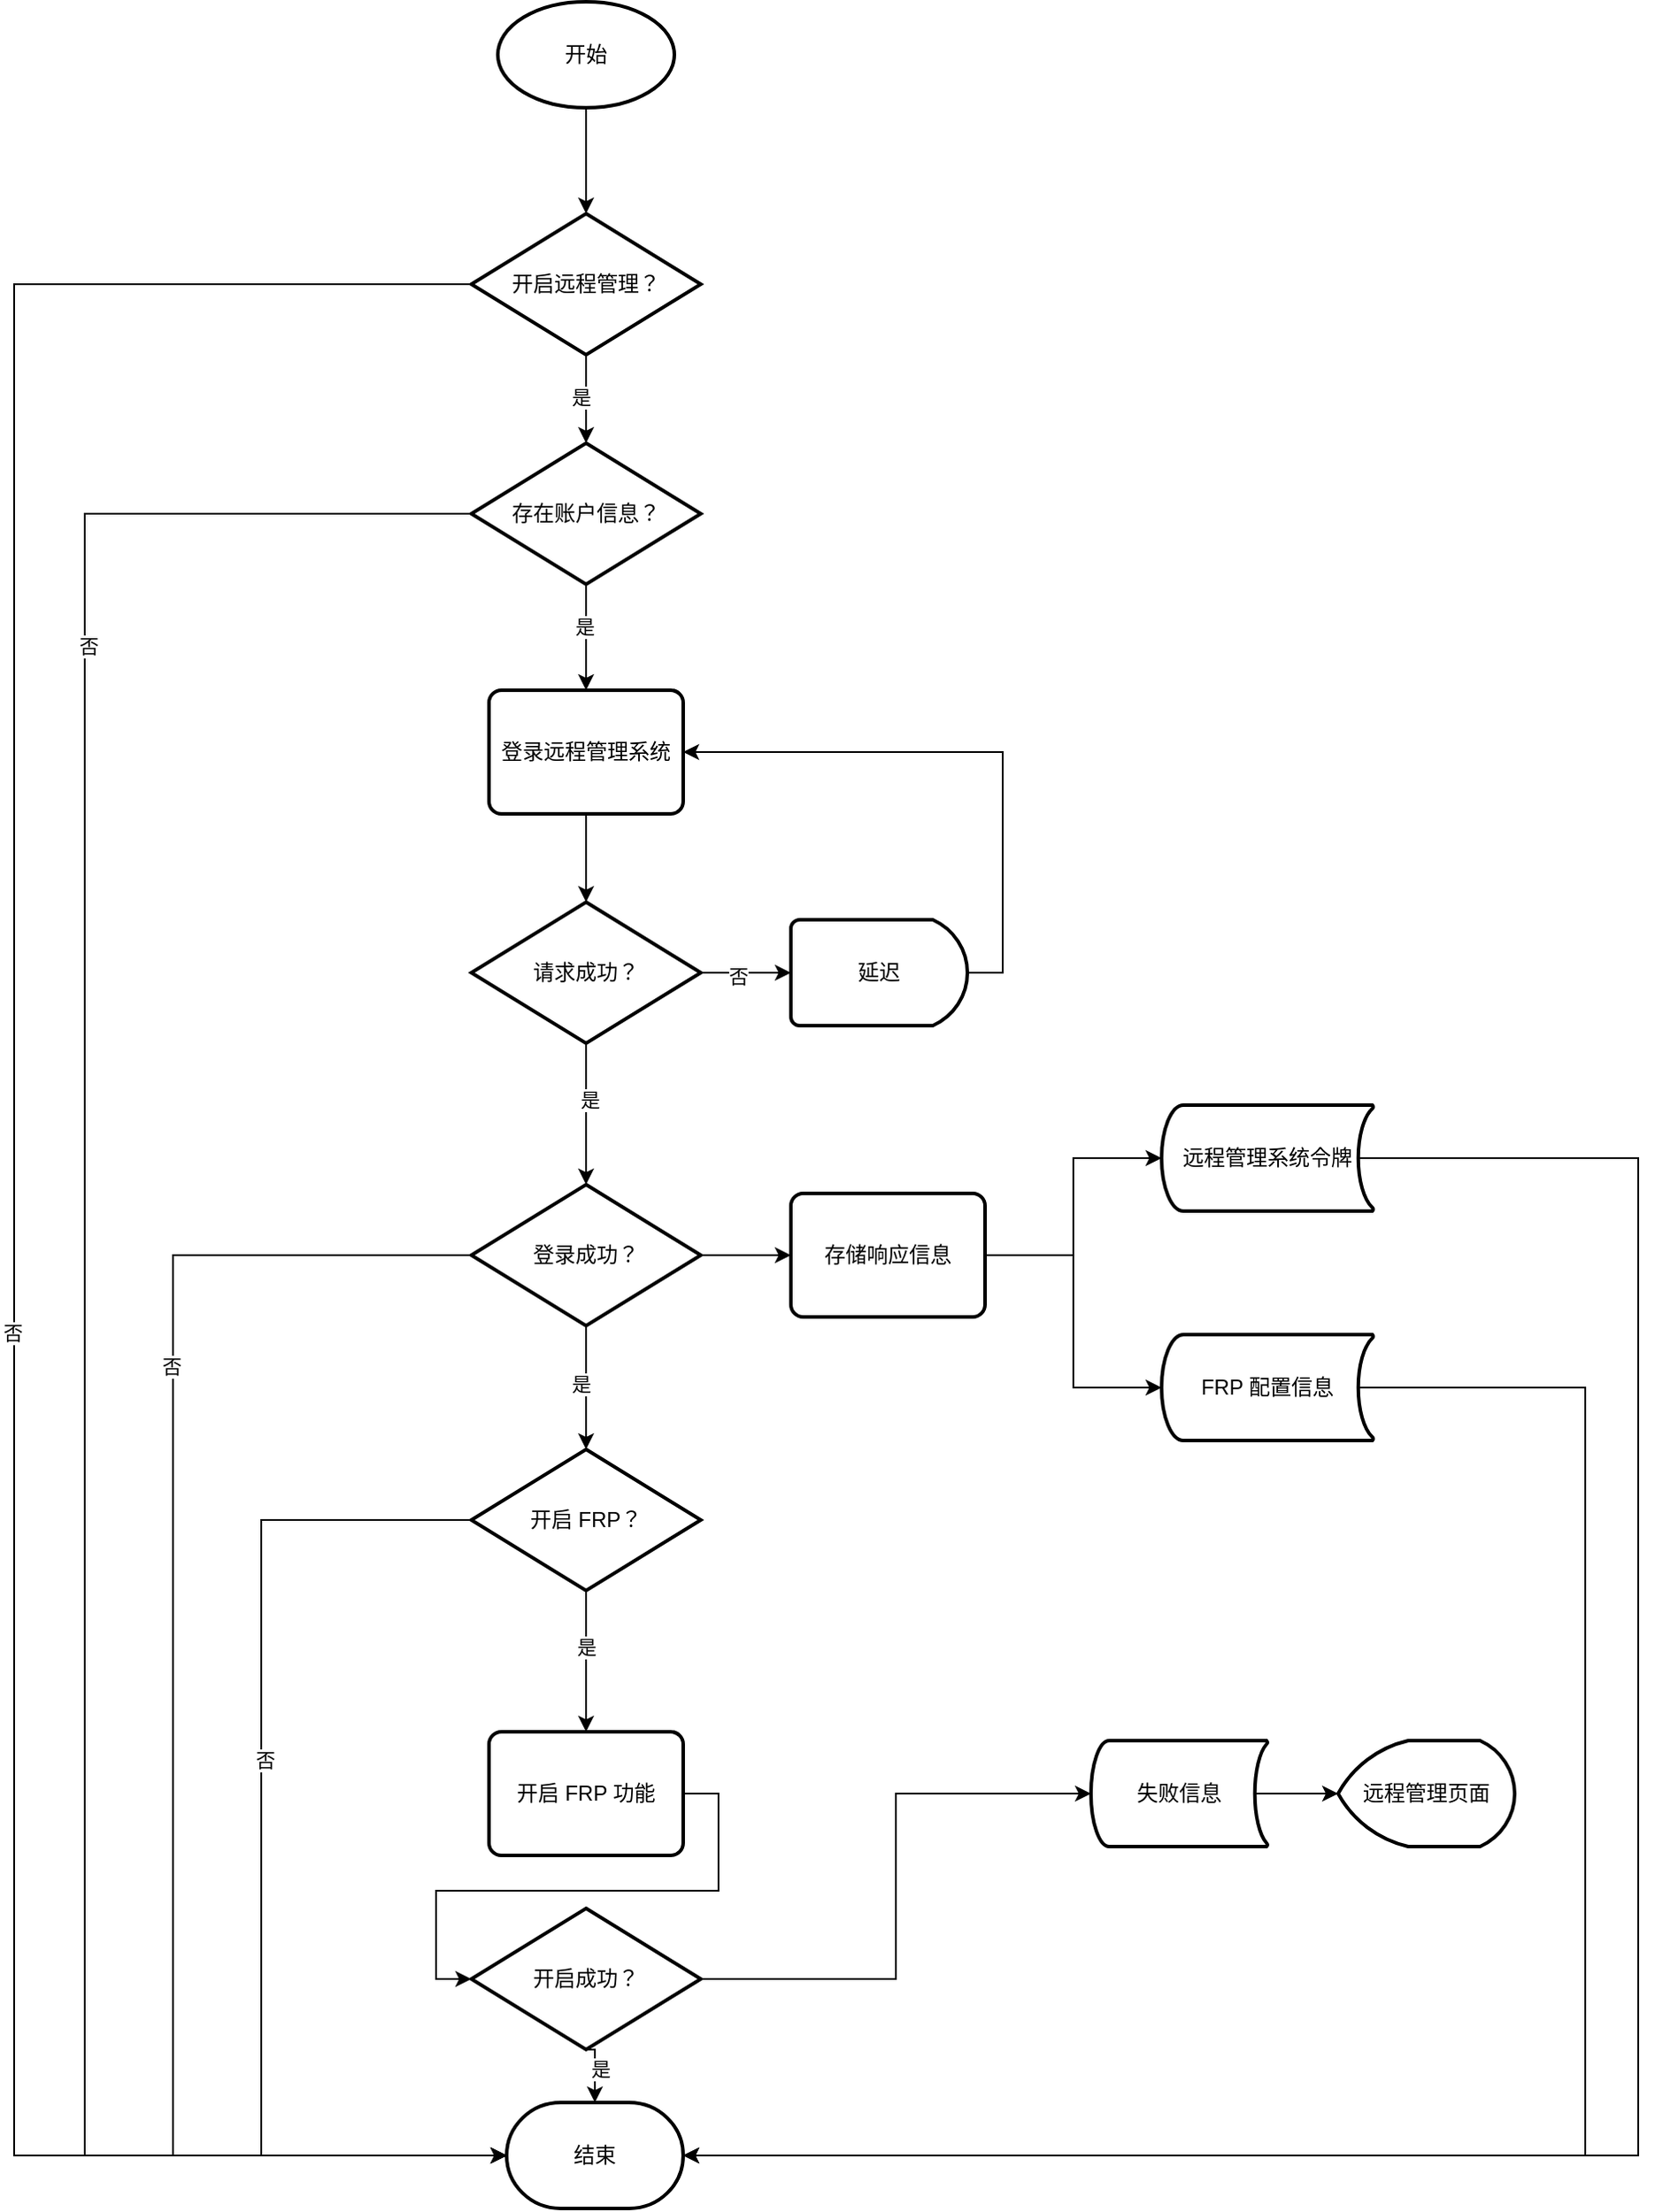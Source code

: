 <mxfile version="27.1.4">
  <diagram name="第 1 页" id="yD-78iKWsWDVwUxhtzjX">
    <mxGraphModel dx="1106" dy="1740" grid="1" gridSize="10" guides="1" tooltips="1" connect="1" arrows="1" fold="1" page="1" pageScale="1" pageWidth="827" pageHeight="1169" math="0" shadow="0">
      <root>
        <mxCell id="0" />
        <mxCell id="1" parent="0" />
        <mxCell id="MN7jsWoNgYW6COMokSLC-3" value="" style="edgeStyle=orthogonalEdgeStyle;rounded=0;orthogonalLoop=1;jettySize=auto;html=1;" edge="1" parent="1" source="MN7jsWoNgYW6COMokSLC-1" target="MN7jsWoNgYW6COMokSLC-2">
          <mxGeometry relative="1" as="geometry" />
        </mxCell>
        <mxCell id="MN7jsWoNgYW6COMokSLC-1" value="开始" style="strokeWidth=2;html=1;shape=mxgraph.flowchart.start_1;whiteSpace=wrap;" vertex="1" parent="1">
          <mxGeometry x="314" y="-150" width="100" height="60" as="geometry" />
        </mxCell>
        <mxCell id="MN7jsWoNgYW6COMokSLC-5" value="" style="edgeStyle=orthogonalEdgeStyle;rounded=0;orthogonalLoop=1;jettySize=auto;html=1;" edge="1" parent="1" source="MN7jsWoNgYW6COMokSLC-2" target="MN7jsWoNgYW6COMokSLC-4">
          <mxGeometry relative="1" as="geometry" />
        </mxCell>
        <mxCell id="MN7jsWoNgYW6COMokSLC-6" value="是" style="edgeLabel;html=1;align=center;verticalAlign=middle;resizable=0;points=[];" vertex="1" connectable="0" parent="MN7jsWoNgYW6COMokSLC-5">
          <mxGeometry x="-0.05" y="-3" relative="1" as="geometry">
            <mxPoint as="offset" />
          </mxGeometry>
        </mxCell>
        <mxCell id="MN7jsWoNgYW6COMokSLC-2" value="开启远程管理？" style="rhombus;whiteSpace=wrap;html=1;strokeWidth=2;" vertex="1" parent="1">
          <mxGeometry x="299" y="-30" width="130" height="80" as="geometry" />
        </mxCell>
        <mxCell id="MN7jsWoNgYW6COMokSLC-13" style="edgeStyle=orthogonalEdgeStyle;rounded=0;orthogonalLoop=1;jettySize=auto;html=1;exitX=0.5;exitY=1;exitDx=0;exitDy=0;entryX=0.5;entryY=0;entryDx=0;entryDy=0;" edge="1" parent="1" source="MN7jsWoNgYW6COMokSLC-4" target="MN7jsWoNgYW6COMokSLC-12">
          <mxGeometry relative="1" as="geometry" />
        </mxCell>
        <mxCell id="MN7jsWoNgYW6COMokSLC-14" value="是" style="edgeLabel;html=1;align=center;verticalAlign=middle;resizable=0;points=[];" vertex="1" connectable="0" parent="MN7jsWoNgYW6COMokSLC-13">
          <mxGeometry x="-0.2" y="-1" relative="1" as="geometry">
            <mxPoint as="offset" />
          </mxGeometry>
        </mxCell>
        <mxCell id="MN7jsWoNgYW6COMokSLC-4" value="存在账户信息？" style="rhombus;whiteSpace=wrap;html=1;strokeWidth=2;" vertex="1" parent="1">
          <mxGeometry x="299" y="100" width="130" height="80" as="geometry" />
        </mxCell>
        <mxCell id="MN7jsWoNgYW6COMokSLC-7" value="结束" style="strokeWidth=2;html=1;shape=mxgraph.flowchart.terminator;whiteSpace=wrap;" vertex="1" parent="1">
          <mxGeometry x="319" y="1040" width="100" height="60" as="geometry" />
        </mxCell>
        <mxCell id="MN7jsWoNgYW6COMokSLC-8" style="edgeStyle=orthogonalEdgeStyle;rounded=0;orthogonalLoop=1;jettySize=auto;html=1;exitX=0;exitY=0.5;exitDx=0;exitDy=0;entryX=0;entryY=0.5;entryDx=0;entryDy=0;entryPerimeter=0;" edge="1" parent="1" source="MN7jsWoNgYW6COMokSLC-2" target="MN7jsWoNgYW6COMokSLC-7">
          <mxGeometry relative="1" as="geometry">
            <Array as="points">
              <mxPoint x="40" y="10" />
              <mxPoint x="40" y="1070" />
            </Array>
          </mxGeometry>
        </mxCell>
        <mxCell id="MN7jsWoNgYW6COMokSLC-9" value="否" style="edgeLabel;html=1;align=center;verticalAlign=middle;resizable=0;points=[];" vertex="1" connectable="0" parent="MN7jsWoNgYW6COMokSLC-8">
          <mxGeometry x="0.067" y="-1" relative="1" as="geometry">
            <mxPoint as="offset" />
          </mxGeometry>
        </mxCell>
        <mxCell id="MN7jsWoNgYW6COMokSLC-10" style="edgeStyle=orthogonalEdgeStyle;rounded=0;orthogonalLoop=1;jettySize=auto;html=1;exitX=0;exitY=0.5;exitDx=0;exitDy=0;entryX=0;entryY=0.5;entryDx=0;entryDy=0;entryPerimeter=0;" edge="1" parent="1" source="MN7jsWoNgYW6COMokSLC-4" target="MN7jsWoNgYW6COMokSLC-7">
          <mxGeometry relative="1" as="geometry">
            <mxPoint x="470" y="1060" as="targetPoint" />
            <Array as="points">
              <mxPoint x="80" y="140" />
              <mxPoint x="80" y="1070" />
            </Array>
          </mxGeometry>
        </mxCell>
        <mxCell id="MN7jsWoNgYW6COMokSLC-11" value="否" style="edgeLabel;html=1;align=center;verticalAlign=middle;resizable=0;points=[];" vertex="1" connectable="0" parent="MN7jsWoNgYW6COMokSLC-10">
          <mxGeometry x="-0.577" y="2" relative="1" as="geometry">
            <mxPoint as="offset" />
          </mxGeometry>
        </mxCell>
        <mxCell id="MN7jsWoNgYW6COMokSLC-22" style="edgeStyle=orthogonalEdgeStyle;rounded=0;orthogonalLoop=1;jettySize=auto;html=1;exitX=0.5;exitY=1;exitDx=0;exitDy=0;entryX=0.5;entryY=0;entryDx=0;entryDy=0;" edge="1" parent="1" source="MN7jsWoNgYW6COMokSLC-12" target="MN7jsWoNgYW6COMokSLC-21">
          <mxGeometry relative="1" as="geometry" />
        </mxCell>
        <mxCell id="MN7jsWoNgYW6COMokSLC-12" value="登录远程管理系统" style="rounded=1;whiteSpace=wrap;html=1;absoluteArcSize=1;arcSize=14;strokeWidth=2;" vertex="1" parent="1">
          <mxGeometry x="309" y="240" width="110" height="70" as="geometry" />
        </mxCell>
        <mxCell id="MN7jsWoNgYW6COMokSLC-19" style="edgeStyle=orthogonalEdgeStyle;rounded=0;orthogonalLoop=1;jettySize=auto;html=1;exitX=1;exitY=0.5;exitDx=0;exitDy=0;exitPerimeter=0;entryX=1;entryY=0.5;entryDx=0;entryDy=0;" edge="1" parent="1" source="MN7jsWoNgYW6COMokSLC-17" target="MN7jsWoNgYW6COMokSLC-12">
          <mxGeometry relative="1" as="geometry" />
        </mxCell>
        <mxCell id="MN7jsWoNgYW6COMokSLC-17" value="延迟" style="strokeWidth=2;html=1;shape=mxgraph.flowchart.delay;whiteSpace=wrap;" vertex="1" parent="1">
          <mxGeometry x="480" y="370" width="100" height="60" as="geometry" />
        </mxCell>
        <mxCell id="MN7jsWoNgYW6COMokSLC-28" style="edgeStyle=orthogonalEdgeStyle;rounded=0;orthogonalLoop=1;jettySize=auto;html=1;exitX=0.5;exitY=1;exitDx=0;exitDy=0;entryX=0.5;entryY=0;entryDx=0;entryDy=0;" edge="1" parent="1" source="MN7jsWoNgYW6COMokSLC-21" target="MN7jsWoNgYW6COMokSLC-27">
          <mxGeometry relative="1" as="geometry" />
        </mxCell>
        <mxCell id="MN7jsWoNgYW6COMokSLC-29" value="是" style="edgeLabel;html=1;align=center;verticalAlign=middle;resizable=0;points=[];" vertex="1" connectable="0" parent="MN7jsWoNgYW6COMokSLC-28">
          <mxGeometry x="-0.2" y="2" relative="1" as="geometry">
            <mxPoint as="offset" />
          </mxGeometry>
        </mxCell>
        <mxCell id="MN7jsWoNgYW6COMokSLC-21" value="请求成功？" style="rhombus;whiteSpace=wrap;html=1;strokeWidth=2;" vertex="1" parent="1">
          <mxGeometry x="299" y="360" width="130" height="80" as="geometry" />
        </mxCell>
        <mxCell id="MN7jsWoNgYW6COMokSLC-23" style="edgeStyle=orthogonalEdgeStyle;rounded=0;orthogonalLoop=1;jettySize=auto;html=1;exitX=1;exitY=0.5;exitDx=0;exitDy=0;entryX=0;entryY=0.5;entryDx=0;entryDy=0;entryPerimeter=0;" edge="1" parent="1" source="MN7jsWoNgYW6COMokSLC-21" target="MN7jsWoNgYW6COMokSLC-17">
          <mxGeometry relative="1" as="geometry" />
        </mxCell>
        <mxCell id="MN7jsWoNgYW6COMokSLC-24" value="否" style="edgeLabel;html=1;align=center;verticalAlign=middle;resizable=0;points=[];" vertex="1" connectable="0" parent="MN7jsWoNgYW6COMokSLC-23">
          <mxGeometry x="-0.2" y="-2" relative="1" as="geometry">
            <mxPoint as="offset" />
          </mxGeometry>
        </mxCell>
        <mxCell id="MN7jsWoNgYW6COMokSLC-35" value="" style="edgeStyle=orthogonalEdgeStyle;rounded=0;orthogonalLoop=1;jettySize=auto;html=1;" edge="1" parent="1" source="MN7jsWoNgYW6COMokSLC-27" target="MN7jsWoNgYW6COMokSLC-34">
          <mxGeometry relative="1" as="geometry" />
        </mxCell>
        <mxCell id="MN7jsWoNgYW6COMokSLC-38" value="是" style="edgeLabel;html=1;align=center;verticalAlign=middle;resizable=0;points=[];" vertex="1" connectable="0" parent="MN7jsWoNgYW6COMokSLC-35">
          <mxGeometry x="-0.054" y="-3" relative="1" as="geometry">
            <mxPoint as="offset" />
          </mxGeometry>
        </mxCell>
        <mxCell id="MN7jsWoNgYW6COMokSLC-42" style="edgeStyle=orthogonalEdgeStyle;rounded=0;orthogonalLoop=1;jettySize=auto;html=1;exitX=1;exitY=0.5;exitDx=0;exitDy=0;entryX=0;entryY=0.5;entryDx=0;entryDy=0;" edge="1" parent="1" source="MN7jsWoNgYW6COMokSLC-27" target="MN7jsWoNgYW6COMokSLC-41">
          <mxGeometry relative="1" as="geometry" />
        </mxCell>
        <mxCell id="MN7jsWoNgYW6COMokSLC-27" value="登录成功？" style="rhombus;whiteSpace=wrap;html=1;strokeWidth=2;" vertex="1" parent="1">
          <mxGeometry x="299" y="520" width="130" height="80" as="geometry" />
        </mxCell>
        <mxCell id="MN7jsWoNgYW6COMokSLC-32" style="edgeStyle=orthogonalEdgeStyle;rounded=0;orthogonalLoop=1;jettySize=auto;html=1;exitX=0;exitY=0.5;exitDx=0;exitDy=0;entryX=0;entryY=0.5;entryDx=0;entryDy=0;entryPerimeter=0;" edge="1" parent="1" source="MN7jsWoNgYW6COMokSLC-27" target="MN7jsWoNgYW6COMokSLC-7">
          <mxGeometry relative="1" as="geometry">
            <Array as="points">
              <mxPoint x="130" y="560" />
              <mxPoint x="130" y="1070" />
            </Array>
          </mxGeometry>
        </mxCell>
        <mxCell id="MN7jsWoNgYW6COMokSLC-33" value="否" style="edgeLabel;html=1;align=center;verticalAlign=middle;resizable=0;points=[];" vertex="1" connectable="0" parent="MN7jsWoNgYW6COMokSLC-32">
          <mxGeometry x="-0.467" y="-1" relative="1" as="geometry">
            <mxPoint as="offset" />
          </mxGeometry>
        </mxCell>
        <mxCell id="MN7jsWoNgYW6COMokSLC-37" style="edgeStyle=orthogonalEdgeStyle;rounded=0;orthogonalLoop=1;jettySize=auto;html=1;exitX=0.5;exitY=1;exitDx=0;exitDy=0;entryX=0.5;entryY=0;entryDx=0;entryDy=0;" edge="1" parent="1" source="MN7jsWoNgYW6COMokSLC-34" target="MN7jsWoNgYW6COMokSLC-36">
          <mxGeometry relative="1" as="geometry" />
        </mxCell>
        <mxCell id="MN7jsWoNgYW6COMokSLC-39" value="是" style="edgeLabel;html=1;align=center;verticalAlign=middle;resizable=0;points=[];" vertex="1" connectable="0" parent="MN7jsWoNgYW6COMokSLC-37">
          <mxGeometry x="-0.2" relative="1" as="geometry">
            <mxPoint as="offset" />
          </mxGeometry>
        </mxCell>
        <mxCell id="MN7jsWoNgYW6COMokSLC-34" value="开启 FRP？" style="rhombus;whiteSpace=wrap;html=1;strokeWidth=2;" vertex="1" parent="1">
          <mxGeometry x="299" y="670" width="130" height="80" as="geometry" />
        </mxCell>
        <mxCell id="MN7jsWoNgYW6COMokSLC-53" style="edgeStyle=orthogonalEdgeStyle;rounded=0;orthogonalLoop=1;jettySize=auto;html=1;exitX=1;exitY=0.5;exitDx=0;exitDy=0;entryX=0;entryY=0.5;entryDx=0;entryDy=0;" edge="1" parent="1" source="MN7jsWoNgYW6COMokSLC-36" target="MN7jsWoNgYW6COMokSLC-52">
          <mxGeometry relative="1" as="geometry" />
        </mxCell>
        <mxCell id="MN7jsWoNgYW6COMokSLC-36" value="开启 FRP 功能" style="rounded=1;whiteSpace=wrap;html=1;absoluteArcSize=1;arcSize=14;strokeWidth=2;" vertex="1" parent="1">
          <mxGeometry x="309" y="830" width="110" height="70" as="geometry" />
        </mxCell>
        <mxCell id="MN7jsWoNgYW6COMokSLC-40" style="edgeStyle=orthogonalEdgeStyle;rounded=0;orthogonalLoop=1;jettySize=auto;html=1;exitX=0;exitY=0.5;exitDx=0;exitDy=0;entryX=0;entryY=0.5;entryDx=0;entryDy=0;entryPerimeter=0;" edge="1" parent="1" source="MN7jsWoNgYW6COMokSLC-34" target="MN7jsWoNgYW6COMokSLC-7">
          <mxGeometry relative="1" as="geometry">
            <Array as="points">
              <mxPoint x="180" y="710" />
              <mxPoint x="180" y="1070" />
            </Array>
          </mxGeometry>
        </mxCell>
        <mxCell id="MN7jsWoNgYW6COMokSLC-49" value="否" style="edgeLabel;html=1;align=center;verticalAlign=middle;resizable=0;points=[];" vertex="1" connectable="0" parent="MN7jsWoNgYW6COMokSLC-40">
          <mxGeometry x="-0.175" y="2" relative="1" as="geometry">
            <mxPoint as="offset" />
          </mxGeometry>
        </mxCell>
        <mxCell id="MN7jsWoNgYW6COMokSLC-41" value="存储响应信息" style="rounded=1;whiteSpace=wrap;html=1;absoluteArcSize=1;arcSize=14;strokeWidth=2;" vertex="1" parent="1">
          <mxGeometry x="480" y="525" width="110" height="70" as="geometry" />
        </mxCell>
        <mxCell id="MN7jsWoNgYW6COMokSLC-43" value="远程管理系统令牌" style="strokeWidth=2;html=1;shape=mxgraph.flowchart.stored_data;whiteSpace=wrap;" vertex="1" parent="1">
          <mxGeometry x="690" y="475" width="120" height="60" as="geometry" />
        </mxCell>
        <mxCell id="MN7jsWoNgYW6COMokSLC-44" style="edgeStyle=orthogonalEdgeStyle;rounded=0;orthogonalLoop=1;jettySize=auto;html=1;exitX=1;exitY=0.5;exitDx=0;exitDy=0;entryX=0;entryY=0.5;entryDx=0;entryDy=0;entryPerimeter=0;" edge="1" parent="1" source="MN7jsWoNgYW6COMokSLC-41" target="MN7jsWoNgYW6COMokSLC-43">
          <mxGeometry relative="1" as="geometry" />
        </mxCell>
        <mxCell id="MN7jsWoNgYW6COMokSLC-45" value="FRP 配置信息" style="strokeWidth=2;html=1;shape=mxgraph.flowchart.stored_data;whiteSpace=wrap;" vertex="1" parent="1">
          <mxGeometry x="690" y="605" width="120" height="60" as="geometry" />
        </mxCell>
        <mxCell id="MN7jsWoNgYW6COMokSLC-46" style="edgeStyle=orthogonalEdgeStyle;rounded=0;orthogonalLoop=1;jettySize=auto;html=1;exitX=1;exitY=0.5;exitDx=0;exitDy=0;entryX=0;entryY=0.5;entryDx=0;entryDy=0;entryPerimeter=0;" edge="1" parent="1" source="MN7jsWoNgYW6COMokSLC-41" target="MN7jsWoNgYW6COMokSLC-45">
          <mxGeometry relative="1" as="geometry" />
        </mxCell>
        <mxCell id="MN7jsWoNgYW6COMokSLC-50" style="edgeStyle=orthogonalEdgeStyle;rounded=0;orthogonalLoop=1;jettySize=auto;html=1;exitX=0.93;exitY=0.5;exitDx=0;exitDy=0;exitPerimeter=0;entryX=1;entryY=0.5;entryDx=0;entryDy=0;entryPerimeter=0;" edge="1" parent="1" source="MN7jsWoNgYW6COMokSLC-43" target="MN7jsWoNgYW6COMokSLC-7">
          <mxGeometry relative="1" as="geometry">
            <Array as="points">
              <mxPoint x="960" y="505" />
              <mxPoint x="960" y="1070" />
            </Array>
          </mxGeometry>
        </mxCell>
        <mxCell id="MN7jsWoNgYW6COMokSLC-51" style="edgeStyle=orthogonalEdgeStyle;rounded=0;orthogonalLoop=1;jettySize=auto;html=1;exitX=0.93;exitY=0.5;exitDx=0;exitDy=0;exitPerimeter=0;entryX=1;entryY=0.5;entryDx=0;entryDy=0;entryPerimeter=0;" edge="1" parent="1" source="MN7jsWoNgYW6COMokSLC-45" target="MN7jsWoNgYW6COMokSLC-7">
          <mxGeometry relative="1" as="geometry">
            <Array as="points">
              <mxPoint x="930" y="635" />
              <mxPoint x="930" y="1070" />
            </Array>
          </mxGeometry>
        </mxCell>
        <mxCell id="MN7jsWoNgYW6COMokSLC-52" value="开启成功？" style="rhombus;whiteSpace=wrap;html=1;strokeWidth=2;" vertex="1" parent="1">
          <mxGeometry x="299" y="930" width="130" height="80" as="geometry" />
        </mxCell>
        <mxCell id="MN7jsWoNgYW6COMokSLC-54" style="edgeStyle=orthogonalEdgeStyle;rounded=0;orthogonalLoop=1;jettySize=auto;html=1;exitX=0.5;exitY=1;exitDx=0;exitDy=0;entryX=0.5;entryY=0;entryDx=0;entryDy=0;entryPerimeter=0;" edge="1" parent="1" source="MN7jsWoNgYW6COMokSLC-52" target="MN7jsWoNgYW6COMokSLC-7">
          <mxGeometry relative="1" as="geometry" />
        </mxCell>
        <mxCell id="MN7jsWoNgYW6COMokSLC-55" value="是" style="edgeLabel;html=1;align=center;verticalAlign=middle;resizable=0;points=[];" vertex="1" connectable="0" parent="MN7jsWoNgYW6COMokSLC-54">
          <mxGeometry x="-0.077" y="2" relative="1" as="geometry">
            <mxPoint x="1" as="offset" />
          </mxGeometry>
        </mxCell>
        <mxCell id="MN7jsWoNgYW6COMokSLC-56" value="失败信息" style="strokeWidth=2;html=1;shape=mxgraph.flowchart.stored_data;whiteSpace=wrap;" vertex="1" parent="1">
          <mxGeometry x="650" y="835" width="100" height="60" as="geometry" />
        </mxCell>
        <mxCell id="MN7jsWoNgYW6COMokSLC-57" style="edgeStyle=orthogonalEdgeStyle;rounded=0;orthogonalLoop=1;jettySize=auto;html=1;exitX=1;exitY=0.5;exitDx=0;exitDy=0;entryX=0;entryY=0.5;entryDx=0;entryDy=0;entryPerimeter=0;" edge="1" parent="1" source="MN7jsWoNgYW6COMokSLC-52" target="MN7jsWoNgYW6COMokSLC-56">
          <mxGeometry relative="1" as="geometry" />
        </mxCell>
        <mxCell id="MN7jsWoNgYW6COMokSLC-58" value="远程管理页面" style="strokeWidth=2;html=1;shape=mxgraph.flowchart.display;whiteSpace=wrap;" vertex="1" parent="1">
          <mxGeometry x="790" y="835" width="100" height="60" as="geometry" />
        </mxCell>
        <mxCell id="MN7jsWoNgYW6COMokSLC-59" style="edgeStyle=orthogonalEdgeStyle;rounded=0;orthogonalLoop=1;jettySize=auto;html=1;exitX=0.93;exitY=0.5;exitDx=0;exitDy=0;exitPerimeter=0;entryX=0;entryY=0.5;entryDx=0;entryDy=0;entryPerimeter=0;" edge="1" parent="1" source="MN7jsWoNgYW6COMokSLC-56" target="MN7jsWoNgYW6COMokSLC-58">
          <mxGeometry relative="1" as="geometry" />
        </mxCell>
      </root>
    </mxGraphModel>
  </diagram>
</mxfile>
